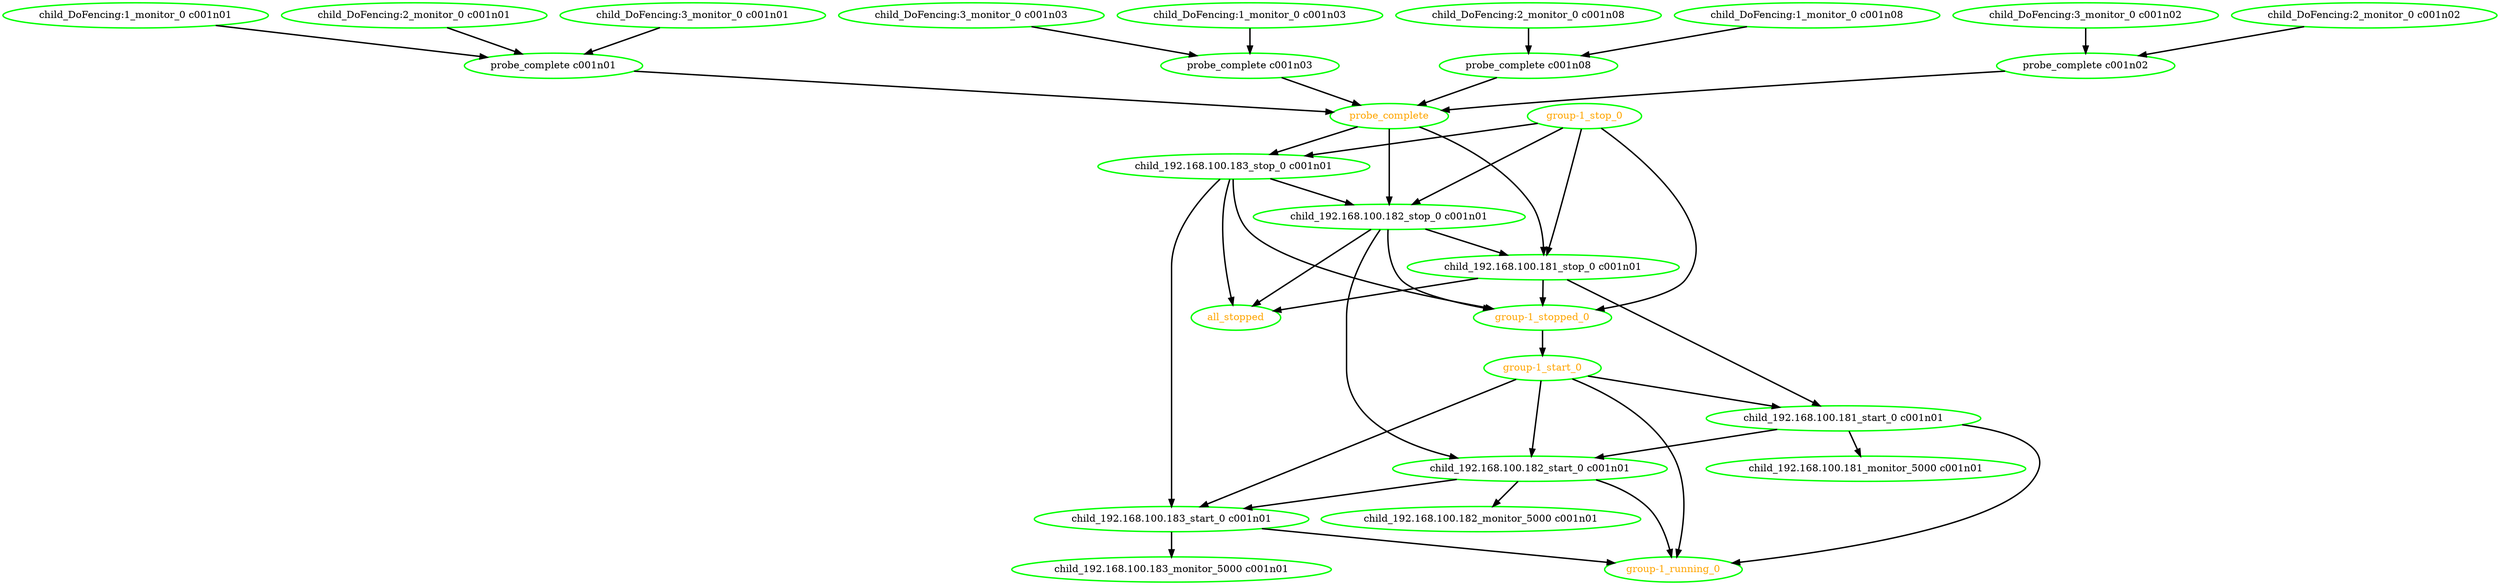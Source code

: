  digraph "g" {
"all_stopped" [ style=bold color="green" fontcolor="orange" ]
"child_192.168.100.181_monitor_5000 c001n01" [ style=bold color="green" fontcolor="black" ]
"child_192.168.100.181_start_0 c001n01" -> "child_192.168.100.181_monitor_5000 c001n01" [ style = bold]
"child_192.168.100.181_start_0 c001n01" -> "child_192.168.100.182_start_0 c001n01" [ style = bold]
"child_192.168.100.181_start_0 c001n01" -> "group-1_running_0" [ style = bold]
"child_192.168.100.181_start_0 c001n01" [ style=bold color="green" fontcolor="black" ]
"child_192.168.100.181_stop_0 c001n01" -> "all_stopped" [ style = bold]
"child_192.168.100.181_stop_0 c001n01" -> "child_192.168.100.181_start_0 c001n01" [ style = bold]
"child_192.168.100.181_stop_0 c001n01" -> "group-1_stopped_0" [ style = bold]
"child_192.168.100.181_stop_0 c001n01" [ style=bold color="green" fontcolor="black" ]
"child_192.168.100.182_monitor_5000 c001n01" [ style=bold color="green" fontcolor="black" ]
"child_192.168.100.182_start_0 c001n01" -> "child_192.168.100.182_monitor_5000 c001n01" [ style = bold]
"child_192.168.100.182_start_0 c001n01" -> "child_192.168.100.183_start_0 c001n01" [ style = bold]
"child_192.168.100.182_start_0 c001n01" -> "group-1_running_0" [ style = bold]
"child_192.168.100.182_start_0 c001n01" [ style=bold color="green" fontcolor="black" ]
"child_192.168.100.182_stop_0 c001n01" -> "all_stopped" [ style = bold]
"child_192.168.100.182_stop_0 c001n01" -> "child_192.168.100.181_stop_0 c001n01" [ style = bold]
"child_192.168.100.182_stop_0 c001n01" -> "child_192.168.100.182_start_0 c001n01" [ style = bold]
"child_192.168.100.182_stop_0 c001n01" -> "group-1_stopped_0" [ style = bold]
"child_192.168.100.182_stop_0 c001n01" [ style=bold color="green" fontcolor="black" ]
"child_192.168.100.183_monitor_5000 c001n01" [ style=bold color="green" fontcolor="black" ]
"child_192.168.100.183_start_0 c001n01" -> "child_192.168.100.183_monitor_5000 c001n01" [ style = bold]
"child_192.168.100.183_start_0 c001n01" -> "group-1_running_0" [ style = bold]
"child_192.168.100.183_start_0 c001n01" [ style=bold color="green" fontcolor="black" ]
"child_192.168.100.183_stop_0 c001n01" -> "all_stopped" [ style = bold]
"child_192.168.100.183_stop_0 c001n01" -> "child_192.168.100.182_stop_0 c001n01" [ style = bold]
"child_192.168.100.183_stop_0 c001n01" -> "child_192.168.100.183_start_0 c001n01" [ style = bold]
"child_192.168.100.183_stop_0 c001n01" -> "group-1_stopped_0" [ style = bold]
"child_192.168.100.183_stop_0 c001n01" [ style=bold color="green" fontcolor="black" ]
"child_DoFencing:1_monitor_0 c001n01" -> "probe_complete c001n01" [ style = bold]
"child_DoFencing:1_monitor_0 c001n01" [ style=bold color="green" fontcolor="black" ]
"child_DoFencing:1_monitor_0 c001n03" -> "probe_complete c001n03" [ style = bold]
"child_DoFencing:1_monitor_0 c001n03" [ style=bold color="green" fontcolor="black" ]
"child_DoFencing:1_monitor_0 c001n08" -> "probe_complete c001n08" [ style = bold]
"child_DoFencing:1_monitor_0 c001n08" [ style=bold color="green" fontcolor="black" ]
"child_DoFencing:2_monitor_0 c001n01" -> "probe_complete c001n01" [ style = bold]
"child_DoFencing:2_monitor_0 c001n01" [ style=bold color="green" fontcolor="black" ]
"child_DoFencing:2_monitor_0 c001n02" -> "probe_complete c001n02" [ style = bold]
"child_DoFencing:2_monitor_0 c001n02" [ style=bold color="green" fontcolor="black" ]
"child_DoFencing:2_monitor_0 c001n08" -> "probe_complete c001n08" [ style = bold]
"child_DoFencing:2_monitor_0 c001n08" [ style=bold color="green" fontcolor="black" ]
"child_DoFencing:3_monitor_0 c001n01" -> "probe_complete c001n01" [ style = bold]
"child_DoFencing:3_monitor_0 c001n01" [ style=bold color="green" fontcolor="black" ]
"child_DoFencing:3_monitor_0 c001n02" -> "probe_complete c001n02" [ style = bold]
"child_DoFencing:3_monitor_0 c001n02" [ style=bold color="green" fontcolor="black" ]
"child_DoFencing:3_monitor_0 c001n03" -> "probe_complete c001n03" [ style = bold]
"child_DoFencing:3_monitor_0 c001n03" [ style=bold color="green" fontcolor="black" ]
"group-1_running_0" [ style=bold color="green" fontcolor="orange" ]
"group-1_start_0" -> "child_192.168.100.181_start_0 c001n01" [ style = bold]
"group-1_start_0" -> "child_192.168.100.182_start_0 c001n01" [ style = bold]
"group-1_start_0" -> "child_192.168.100.183_start_0 c001n01" [ style = bold]
"group-1_start_0" -> "group-1_running_0" [ style = bold]
"group-1_start_0" [ style=bold color="green" fontcolor="orange" ]
"group-1_stop_0" -> "child_192.168.100.181_stop_0 c001n01" [ style = bold]
"group-1_stop_0" -> "child_192.168.100.182_stop_0 c001n01" [ style = bold]
"group-1_stop_0" -> "child_192.168.100.183_stop_0 c001n01" [ style = bold]
"group-1_stop_0" -> "group-1_stopped_0" [ style = bold]
"group-1_stop_0" [ style=bold color="green" fontcolor="orange" ]
"group-1_stopped_0" -> "group-1_start_0" [ style = bold]
"group-1_stopped_0" [ style=bold color="green" fontcolor="orange" ]
"probe_complete c001n01" -> "probe_complete" [ style = bold]
"probe_complete c001n01" [ style=bold color="green" fontcolor="black" ]
"probe_complete c001n02" -> "probe_complete" [ style = bold]
"probe_complete c001n02" [ style=bold color="green" fontcolor="black" ]
"probe_complete c001n03" -> "probe_complete" [ style = bold]
"probe_complete c001n03" [ style=bold color="green" fontcolor="black" ]
"probe_complete c001n08" -> "probe_complete" [ style = bold]
"probe_complete c001n08" [ style=bold color="green" fontcolor="black" ]
"probe_complete" -> "child_192.168.100.181_stop_0 c001n01" [ style = bold]
"probe_complete" -> "child_192.168.100.182_stop_0 c001n01" [ style = bold]
"probe_complete" -> "child_192.168.100.183_stop_0 c001n01" [ style = bold]
"probe_complete" [ style=bold color="green" fontcolor="orange" ]
}
